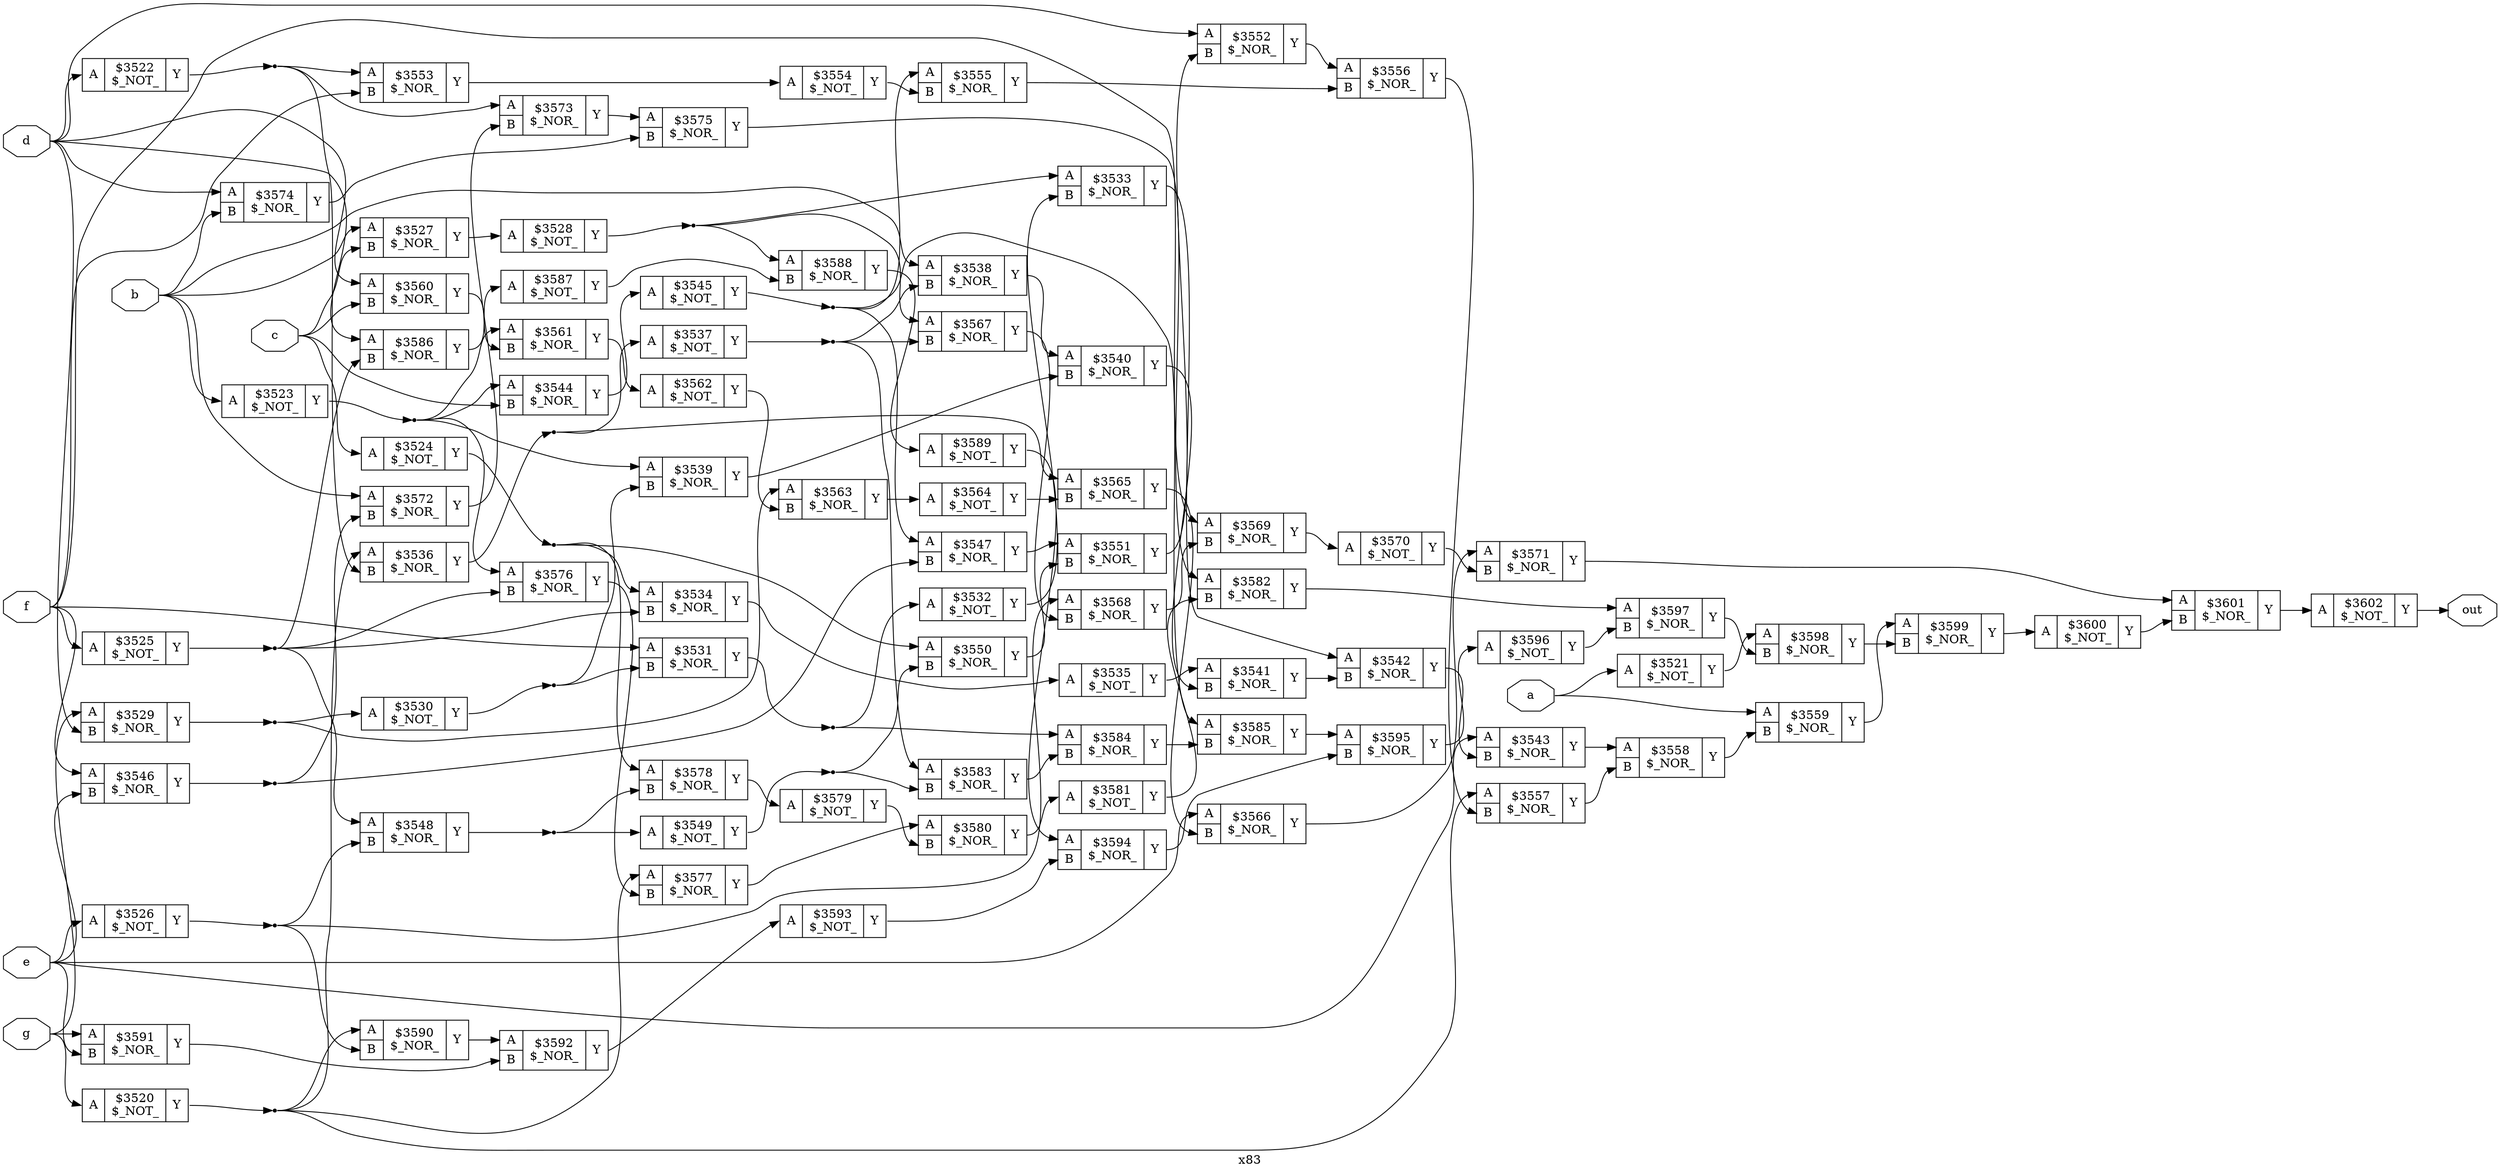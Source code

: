 digraph "x83" {
label="x83";
rankdir="LR";
remincross=true;
n83 [ shape=octagon, label="a", color="black", fontcolor="black" ];
n84 [ shape=octagon, label="b", color="black", fontcolor="black" ];
n85 [ shape=octagon, label="c", color="black", fontcolor="black" ];
n86 [ shape=octagon, label="d", color="black", fontcolor="black" ];
n87 [ shape=octagon, label="e", color="black", fontcolor="black" ];
n88 [ shape=octagon, label="f", color="black", fontcolor="black" ];
n89 [ shape=octagon, label="g", color="black", fontcolor="black" ];
n90 [ shape=octagon, label="out", color="black", fontcolor="black" ];
c93 [ shape=record, label="{{<p91> A}|$3520\n$_NOT_|{<p92> Y}}" ];
c94 [ shape=record, label="{{<p91> A}|$3521\n$_NOT_|{<p92> Y}}" ];
c95 [ shape=record, label="{{<p91> A}|$3522\n$_NOT_|{<p92> Y}}" ];
c96 [ shape=record, label="{{<p91> A}|$3523\n$_NOT_|{<p92> Y}}" ];
c97 [ shape=record, label="{{<p91> A}|$3524\n$_NOT_|{<p92> Y}}" ];
c98 [ shape=record, label="{{<p91> A}|$3525\n$_NOT_|{<p92> Y}}" ];
c99 [ shape=record, label="{{<p91> A}|$3526\n$_NOT_|{<p92> Y}}" ];
c101 [ shape=record, label="{{<p91> A|<p100> B}|$3527\n$_NOR_|{<p92> Y}}" ];
c102 [ shape=record, label="{{<p91> A}|$3528\n$_NOT_|{<p92> Y}}" ];
c103 [ shape=record, label="{{<p91> A|<p100> B}|$3529\n$_NOR_|{<p92> Y}}" ];
c104 [ shape=record, label="{{<p91> A}|$3530\n$_NOT_|{<p92> Y}}" ];
c105 [ shape=record, label="{{<p91> A|<p100> B}|$3531\n$_NOR_|{<p92> Y}}" ];
c106 [ shape=record, label="{{<p91> A}|$3532\n$_NOT_|{<p92> Y}}" ];
c107 [ shape=record, label="{{<p91> A|<p100> B}|$3533\n$_NOR_|{<p92> Y}}" ];
c108 [ shape=record, label="{{<p91> A|<p100> B}|$3534\n$_NOR_|{<p92> Y}}" ];
c109 [ shape=record, label="{{<p91> A}|$3535\n$_NOT_|{<p92> Y}}" ];
c110 [ shape=record, label="{{<p91> A|<p100> B}|$3536\n$_NOR_|{<p92> Y}}" ];
c111 [ shape=record, label="{{<p91> A}|$3537\n$_NOT_|{<p92> Y}}" ];
c112 [ shape=record, label="{{<p91> A|<p100> B}|$3538\n$_NOR_|{<p92> Y}}" ];
c113 [ shape=record, label="{{<p91> A|<p100> B}|$3539\n$_NOR_|{<p92> Y}}" ];
c114 [ shape=record, label="{{<p91> A|<p100> B}|$3540\n$_NOR_|{<p92> Y}}" ];
c115 [ shape=record, label="{{<p91> A|<p100> B}|$3541\n$_NOR_|{<p92> Y}}" ];
c116 [ shape=record, label="{{<p91> A|<p100> B}|$3542\n$_NOR_|{<p92> Y}}" ];
c117 [ shape=record, label="{{<p91> A|<p100> B}|$3543\n$_NOR_|{<p92> Y}}" ];
c118 [ shape=record, label="{{<p91> A|<p100> B}|$3544\n$_NOR_|{<p92> Y}}" ];
c119 [ shape=record, label="{{<p91> A}|$3545\n$_NOT_|{<p92> Y}}" ];
c120 [ shape=record, label="{{<p91> A|<p100> B}|$3546\n$_NOR_|{<p92> Y}}" ];
c121 [ shape=record, label="{{<p91> A|<p100> B}|$3547\n$_NOR_|{<p92> Y}}" ];
c122 [ shape=record, label="{{<p91> A|<p100> B}|$3548\n$_NOR_|{<p92> Y}}" ];
c123 [ shape=record, label="{{<p91> A}|$3549\n$_NOT_|{<p92> Y}}" ];
c124 [ shape=record, label="{{<p91> A|<p100> B}|$3550\n$_NOR_|{<p92> Y}}" ];
c125 [ shape=record, label="{{<p91> A|<p100> B}|$3551\n$_NOR_|{<p92> Y}}" ];
c126 [ shape=record, label="{{<p91> A|<p100> B}|$3552\n$_NOR_|{<p92> Y}}" ];
c127 [ shape=record, label="{{<p91> A|<p100> B}|$3553\n$_NOR_|{<p92> Y}}" ];
c128 [ shape=record, label="{{<p91> A}|$3554\n$_NOT_|{<p92> Y}}" ];
c129 [ shape=record, label="{{<p91> A|<p100> B}|$3555\n$_NOR_|{<p92> Y}}" ];
c130 [ shape=record, label="{{<p91> A|<p100> B}|$3556\n$_NOR_|{<p92> Y}}" ];
c131 [ shape=record, label="{{<p91> A|<p100> B}|$3557\n$_NOR_|{<p92> Y}}" ];
c132 [ shape=record, label="{{<p91> A|<p100> B}|$3558\n$_NOR_|{<p92> Y}}" ];
c133 [ shape=record, label="{{<p91> A|<p100> B}|$3559\n$_NOR_|{<p92> Y}}" ];
c134 [ shape=record, label="{{<p91> A|<p100> B}|$3560\n$_NOR_|{<p92> Y}}" ];
c135 [ shape=record, label="{{<p91> A|<p100> B}|$3561\n$_NOR_|{<p92> Y}}" ];
c136 [ shape=record, label="{{<p91> A}|$3562\n$_NOT_|{<p92> Y}}" ];
c137 [ shape=record, label="{{<p91> A|<p100> B}|$3563\n$_NOR_|{<p92> Y}}" ];
c138 [ shape=record, label="{{<p91> A}|$3564\n$_NOT_|{<p92> Y}}" ];
c139 [ shape=record, label="{{<p91> A|<p100> B}|$3565\n$_NOR_|{<p92> Y}}" ];
c140 [ shape=record, label="{{<p91> A|<p100> B}|$3566\n$_NOR_|{<p92> Y}}" ];
c141 [ shape=record, label="{{<p91> A|<p100> B}|$3567\n$_NOR_|{<p92> Y}}" ];
c142 [ shape=record, label="{{<p91> A|<p100> B}|$3568\n$_NOR_|{<p92> Y}}" ];
c143 [ shape=record, label="{{<p91> A|<p100> B}|$3569\n$_NOR_|{<p92> Y}}" ];
c144 [ shape=record, label="{{<p91> A}|$3570\n$_NOT_|{<p92> Y}}" ];
c145 [ shape=record, label="{{<p91> A|<p100> B}|$3571\n$_NOR_|{<p92> Y}}" ];
c146 [ shape=record, label="{{<p91> A|<p100> B}|$3572\n$_NOR_|{<p92> Y}}" ];
c147 [ shape=record, label="{{<p91> A|<p100> B}|$3573\n$_NOR_|{<p92> Y}}" ];
c148 [ shape=record, label="{{<p91> A|<p100> B}|$3574\n$_NOR_|{<p92> Y}}" ];
c149 [ shape=record, label="{{<p91> A|<p100> B}|$3575\n$_NOR_|{<p92> Y}}" ];
c150 [ shape=record, label="{{<p91> A|<p100> B}|$3576\n$_NOR_|{<p92> Y}}" ];
c151 [ shape=record, label="{{<p91> A|<p100> B}|$3577\n$_NOR_|{<p92> Y}}" ];
c152 [ shape=record, label="{{<p91> A|<p100> B}|$3578\n$_NOR_|{<p92> Y}}" ];
c153 [ shape=record, label="{{<p91> A}|$3579\n$_NOT_|{<p92> Y}}" ];
c154 [ shape=record, label="{{<p91> A|<p100> B}|$3580\n$_NOR_|{<p92> Y}}" ];
c155 [ shape=record, label="{{<p91> A}|$3581\n$_NOT_|{<p92> Y}}" ];
c156 [ shape=record, label="{{<p91> A|<p100> B}|$3582\n$_NOR_|{<p92> Y}}" ];
c157 [ shape=record, label="{{<p91> A|<p100> B}|$3583\n$_NOR_|{<p92> Y}}" ];
c158 [ shape=record, label="{{<p91> A|<p100> B}|$3584\n$_NOR_|{<p92> Y}}" ];
c159 [ shape=record, label="{{<p91> A|<p100> B}|$3585\n$_NOR_|{<p92> Y}}" ];
c160 [ shape=record, label="{{<p91> A|<p100> B}|$3586\n$_NOR_|{<p92> Y}}" ];
c161 [ shape=record, label="{{<p91> A}|$3587\n$_NOT_|{<p92> Y}}" ];
c162 [ shape=record, label="{{<p91> A|<p100> B}|$3588\n$_NOR_|{<p92> Y}}" ];
c163 [ shape=record, label="{{<p91> A}|$3589\n$_NOT_|{<p92> Y}}" ];
c164 [ shape=record, label="{{<p91> A|<p100> B}|$3590\n$_NOR_|{<p92> Y}}" ];
c165 [ shape=record, label="{{<p91> A|<p100> B}|$3591\n$_NOR_|{<p92> Y}}" ];
c166 [ shape=record, label="{{<p91> A|<p100> B}|$3592\n$_NOR_|{<p92> Y}}" ];
c167 [ shape=record, label="{{<p91> A}|$3593\n$_NOT_|{<p92> Y}}" ];
c168 [ shape=record, label="{{<p91> A|<p100> B}|$3594\n$_NOR_|{<p92> Y}}" ];
c169 [ shape=record, label="{{<p91> A|<p100> B}|$3595\n$_NOR_|{<p92> Y}}" ];
c170 [ shape=record, label="{{<p91> A}|$3596\n$_NOT_|{<p92> Y}}" ];
c171 [ shape=record, label="{{<p91> A|<p100> B}|$3597\n$_NOR_|{<p92> Y}}" ];
c172 [ shape=record, label="{{<p91> A|<p100> B}|$3598\n$_NOR_|{<p92> Y}}" ];
c173 [ shape=record, label="{{<p91> A|<p100> B}|$3599\n$_NOR_|{<p92> Y}}" ];
c174 [ shape=record, label="{{<p91> A}|$3600\n$_NOT_|{<p92> Y}}" ];
c175 [ shape=record, label="{{<p91> A|<p100> B}|$3601\n$_NOR_|{<p92> Y}}" ];
c176 [ shape=record, label="{{<p91> A}|$3602\n$_NOT_|{<p92> Y}}" ];
c94:p92:e -> c172:p91:w [color="black", label=""];
n10 [ shape=point ];
c104:p92:e -> n10:w [color="black", label=""];
n10:e -> c105:p100:w [color="black", label=""];
n10:e -> c113:p100:w [color="black", label=""];
n11 [ shape=point ];
c105:p92:e -> n11:w [color="black", label=""];
n11:e -> c106:p91:w [color="black", label=""];
n11:e -> c158:p91:w [color="black", label=""];
c106:p92:e -> c107:p100:w [color="black", label=""];
c107:p92:e -> c116:p91:w [color="black", label=""];
c108:p92:e -> c109:p91:w [color="black", label=""];
c109:p92:e -> c115:p91:w [color="black", label=""];
n16 [ shape=point ];
c110:p92:e -> n16:w [color="black", label=""];
n16:e -> c111:p91:w [color="black", label=""];
n16:e -> c139:p91:w [color="black", label=""];
n17 [ shape=point ];
c111:p92:e -> n17:w [color="black", label=""];
n17:e -> c112:p100:w [color="black", label=""];
n17:e -> c141:p100:w [color="black", label=""];
n17:e -> c157:p91:w [color="black", label=""];
c112:p92:e -> c114:p91:w [color="black", label=""];
c113:p92:e -> c114:p100:w [color="black", label=""];
n2 [ shape=point ];
c95:p92:e -> n2:w [color="black", label=""];
n2:e -> c110:p100:w [color="black", label=""];
n2:e -> c127:p91:w [color="black", label=""];
n2:e -> c147:p91:w [color="black", label=""];
c114:p92:e -> c115:p100:w [color="black", label=""];
c115:p92:e -> c116:p100:w [color="black", label=""];
c116:p92:e -> c117:p100:w [color="black", label=""];
c117:p92:e -> c132:p91:w [color="black", label=""];
c118:p92:e -> c119:p91:w [color="black", label=""];
n25 [ shape=point ];
c119:p92:e -> n25:w [color="black", label=""];
n25:e -> c121:p91:w [color="black", label=""];
n25:e -> c129:p91:w [color="black", label=""];
n25:e -> c159:p91:w [color="black", label=""];
n26 [ shape=point ];
c120:p92:e -> n26:w [color="black", label=""];
n26:e -> c121:p100:w [color="black", label=""];
n26:e -> c146:p100:w [color="black", label=""];
c121:p92:e -> c125:p91:w [color="black", label=""];
n28 [ shape=point ];
c122:p92:e -> n28:w [color="black", label=""];
n28:e -> c123:p91:w [color="black", label=""];
n28:e -> c152:p100:w [color="black", label=""];
n29 [ shape=point ];
c123:p92:e -> n29:w [color="black", label=""];
n29:e -> c124:p100:w [color="black", label=""];
n29:e -> c157:p100:w [color="black", label=""];
n3 [ shape=point ];
c96:p92:e -> n3:w [color="black", label=""];
n3:e -> c113:p91:w [color="black", label=""];
n3:e -> c118:p91:w [color="black", label=""];
n3:e -> c135:p91:w [color="black", label=""];
n3:e -> c150:p91:w [color="black", label=""];
c124:p92:e -> c125:p100:w [color="black", label=""];
c125:p92:e -> c126:p100:w [color="black", label=""];
c126:p92:e -> c130:p91:w [color="black", label=""];
c127:p92:e -> c128:p91:w [color="black", label=""];
c128:p92:e -> c129:p100:w [color="black", label=""];
c129:p92:e -> c130:p100:w [color="black", label=""];
c130:p92:e -> c131:p100:w [color="black", label=""];
c131:p92:e -> c132:p100:w [color="black", label=""];
c132:p92:e -> c133:p100:w [color="black", label=""];
c133:p92:e -> c173:p91:w [color="black", label=""];
n4 [ shape=point ];
c97:p92:e -> n4:w [color="black", label=""];
n4:e -> c108:p91:w [color="black", label=""];
n4:e -> c124:p91:w [color="black", label=""];
n4:e -> c152:p91:w [color="black", label=""];
c134:p92:e -> c135:p100:w [color="black", label=""];
c135:p92:e -> c136:p91:w [color="black", label=""];
c136:p92:e -> c137:p100:w [color="black", label=""];
c137:p92:e -> c138:p91:w [color="black", label=""];
c138:p92:e -> c139:p100:w [color="black", label=""];
c139:p92:e -> c140:p100:w [color="black", label=""];
c140:p92:e -> c145:p91:w [color="black", label=""];
c141:p92:e -> c142:p100:w [color="black", label=""];
c142:p92:e -> c143:p100:w [color="black", label=""];
c143:p92:e -> c144:p91:w [color="black", label=""];
n5 [ shape=point ];
c98:p92:e -> n5:w [color="black", label=""];
n5:e -> c108:p100:w [color="black", label=""];
n5:e -> c122:p91:w [color="black", label=""];
n5:e -> c150:p100:w [color="black", label=""];
n5:e -> c160:p100:w [color="black", label=""];
c144:p92:e -> c145:p100:w [color="black", label=""];
c145:p92:e -> c175:p91:w [color="black", label=""];
c146:p92:e -> c147:p100:w [color="black", label=""];
c147:p92:e -> c149:p91:w [color="black", label=""];
c148:p92:e -> c149:p100:w [color="black", label=""];
c149:p92:e -> c156:p91:w [color="black", label=""];
c150:p92:e -> c151:p100:w [color="black", label=""];
c151:p92:e -> c154:p91:w [color="black", label=""];
c152:p92:e -> c153:p91:w [color="black", label=""];
c153:p92:e -> c154:p100:w [color="black", label=""];
n6 [ shape=point ];
c99:p92:e -> n6:w [color="black", label=""];
n6:e -> c122:p100:w [color="black", label=""];
n6:e -> c142:p91:w [color="black", label=""];
n6:e -> c164:p100:w [color="black", label=""];
c154:p92:e -> c155:p91:w [color="black", label=""];
c155:p92:e -> c156:p100:w [color="black", label=""];
c156:p92:e -> c171:p91:w [color="black", label=""];
c157:p92:e -> c158:p100:w [color="black", label=""];
c158:p92:e -> c159:p100:w [color="black", label=""];
c159:p92:e -> c169:p91:w [color="black", label=""];
c160:p92:e -> c161:p91:w [color="black", label=""];
c161:p92:e -> c162:p100:w [color="black", label=""];
c162:p92:e -> c163:p91:w [color="black", label=""];
c163:p92:e -> c168:p91:w [color="black", label=""];
c101:p92:e -> c102:p91:w [color="black", label=""];
c164:p92:e -> c166:p91:w [color="black", label=""];
c165:p92:e -> c166:p100:w [color="black", label=""];
c166:p92:e -> c167:p91:w [color="black", label=""];
c167:p92:e -> c168:p100:w [color="black", label=""];
c168:p92:e -> c169:p100:w [color="black", label=""];
c169:p92:e -> c170:p91:w [color="black", label=""];
c170:p92:e -> c171:p100:w [color="black", label=""];
c171:p92:e -> c172:p100:w [color="black", label=""];
c172:p92:e -> c173:p100:w [color="black", label=""];
c173:p92:e -> c174:p91:w [color="black", label=""];
n8 [ shape=point ];
c102:p92:e -> n8:w [color="black", label=""];
n8:e -> c107:p91:w [color="black", label=""];
n8:e -> c141:p91:w [color="black", label=""];
n8:e -> c162:p91:w [color="black", label=""];
c174:p92:e -> c175:p100:w [color="black", label=""];
c175:p92:e -> c176:p91:w [color="black", label=""];
n82 [ shape=point ];
c93:p92:e -> n82:w [color="black", label=""];
n82:e -> c110:p91:w [color="black", label=""];
n82:e -> c131:p91:w [color="black", label=""];
n82:e -> c151:p91:w [color="black", label=""];
n82:e -> c164:p91:w [color="black", label=""];
n83:e -> c133:p91:w [color="black", label=""];
n83:e -> c94:p91:w [color="black", label=""];
n84:e -> c101:p91:w [color="black", label=""];
n84:e -> c112:p91:w [color="black", label=""];
n84:e -> c146:p91:w [color="black", label=""];
n84:e -> c148:p100:w [color="black", label=""];
n84:e -> c96:p91:w [color="black", label=""];
n85:e -> c101:p100:w [color="black", label=""];
n85:e -> c118:p100:w [color="black", label=""];
n85:e -> c134:p100:w [color="black", label=""];
n85:e -> c97:p91:w [color="black", label=""];
n86:e -> c103:p100:w [color="black", label=""];
n86:e -> c126:p91:w [color="black", label=""];
n86:e -> c134:p91:w [color="black", label=""];
n86:e -> c148:p91:w [color="black", label=""];
n86:e -> c160:p91:w [color="black", label=""];
n86:e -> c95:p91:w [color="black", label=""];
n87:e -> c117:p91:w [color="black", label=""];
n87:e -> c120:p100:w [color="black", label=""];
n87:e -> c140:p91:w [color="black", label=""];
n87:e -> c165:p100:w [color="black", label=""];
n87:e -> c99:p91:w [color="black", label=""];
n88:e -> c105:p91:w [color="black", label=""];
n88:e -> c120:p91:w [color="black", label=""];
n88:e -> c127:p100:w [color="black", label=""];
n88:e -> c143:p91:w [color="black", label=""];
n88:e -> c98:p91:w [color="black", label=""];
n89:e -> c103:p91:w [color="black", label=""];
n89:e -> c165:p91:w [color="black", label=""];
n89:e -> c93:p91:w [color="black", label=""];
n9 [ shape=point ];
c103:p92:e -> n9:w [color="black", label=""];
n9:e -> c104:p91:w [color="black", label=""];
n9:e -> c137:p91:w [color="black", label=""];
c176:p92:e -> n90:w [color="black", label=""];
}
